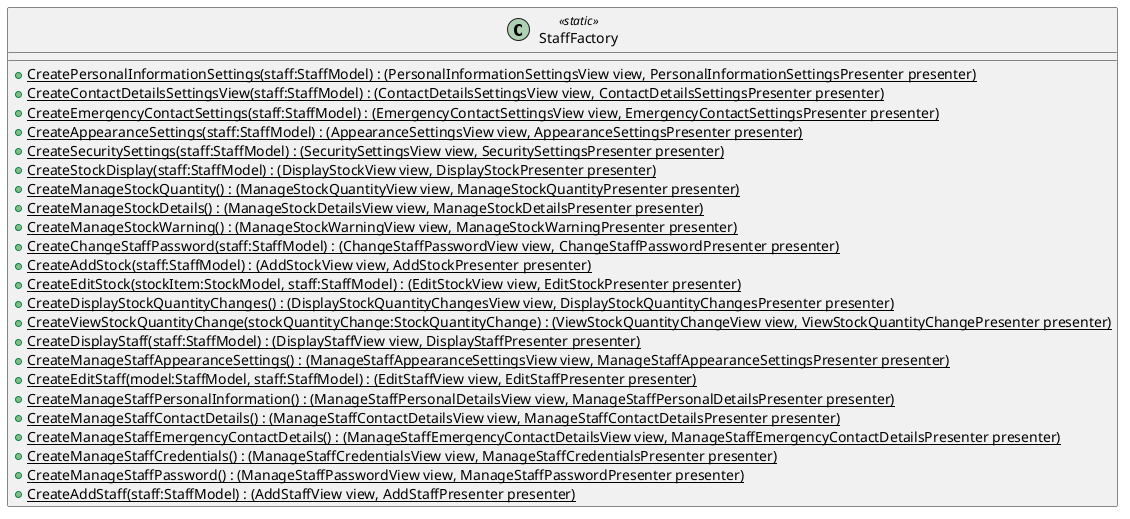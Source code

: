 @startuml
class StaffFactory <<static>> {
    + {static} CreatePersonalInformationSettings(staff:StaffModel) : (PersonalInformationSettingsView view, PersonalInformationSettingsPresenter presenter)
    + {static} CreateContactDetailsSettingsView(staff:StaffModel) : (ContactDetailsSettingsView view, ContactDetailsSettingsPresenter presenter)
    + {static} CreateEmergencyContactSettings(staff:StaffModel) : (EmergencyContactSettingsView view, EmergencyContactSettingsPresenter presenter)
    + {static} CreateAppearanceSettings(staff:StaffModel) : (AppearanceSettingsView view, AppearanceSettingsPresenter presenter)
    + {static} CreateSecuritySettings(staff:StaffModel) : (SecuritySettingsView view, SecuritySettingsPresenter presenter)
    + {static} CreateStockDisplay(staff:StaffModel) : (DisplayStockView view, DisplayStockPresenter presenter)
    + {static} CreateManageStockQuantity() : (ManageStockQuantityView view, ManageStockQuantityPresenter presenter)
    + {static} CreateManageStockDetails() : (ManageStockDetailsView view, ManageStockDetailsPresenter presenter)
    + {static} CreateManageStockWarning() : (ManageStockWarningView view, ManageStockWarningPresenter presenter)
    + {static} CreateChangeStaffPassword(staff:StaffModel) : (ChangeStaffPasswordView view, ChangeStaffPasswordPresenter presenter)
    + {static} CreateAddStock(staff:StaffModel) : (AddStockView view, AddStockPresenter presenter)
    + {static} CreateEditStock(stockItem:StockModel, staff:StaffModel) : (EditStockView view, EditStockPresenter presenter)
    + {static} CreateDisplayStockQuantityChanges() : (DisplayStockQuantityChangesView view, DisplayStockQuantityChangesPresenter presenter)
    + {static} CreateViewStockQuantityChange(stockQuantityChange:StockQuantityChange) : (ViewStockQuantityChangeView view, ViewStockQuantityChangePresenter presenter)
    + {static} CreateDisplayStaff(staff:StaffModel) : (DisplayStaffView view, DisplayStaffPresenter presenter)
    + {static} CreateManageStaffAppearanceSettings() : (ManageStaffAppearanceSettingsView view, ManageStaffAppearanceSettingsPresenter presenter)
    + {static} CreateEditStaff(model:StaffModel, staff:StaffModel) : (EditStaffView view, EditStaffPresenter presenter)
    + {static} CreateManageStaffPersonalInformation() : (ManageStaffPersonalDetailsView view, ManageStaffPersonalDetailsPresenter presenter)
    + {static} CreateManageStaffContactDetails() : (ManageStaffContactDetailsView view, ManageStaffContactDetailsPresenter presenter)
    + {static} CreateManageStaffEmergencyContactDetails() : (ManageStaffEmergencyContactDetailsView view, ManageStaffEmergencyContactDetailsPresenter presenter)
    + {static} CreateManageStaffCredentials() : (ManageStaffCredentialsView view, ManageStaffCredentialsPresenter presenter)
    + {static} CreateManageStaffPassword() : (ManageStaffPasswordView view, ManageStaffPasswordPresenter presenter)
    + {static} CreateAddStaff(staff:StaffModel) : (AddStaffView view, AddStaffPresenter presenter)
}
@enduml
